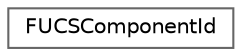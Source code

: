 digraph "Graphical Class Hierarchy"
{
 // INTERACTIVE_SVG=YES
 // LATEX_PDF_SIZE
  bgcolor="transparent";
  edge [fontname=Helvetica,fontsize=10,labelfontname=Helvetica,labelfontsize=10];
  node [fontname=Helvetica,fontsize=10,shape=box,height=0.2,width=0.4];
  rankdir="LR";
  Node0 [id="Node000000",label="FUCSComponentId",height=0.2,width=0.4,color="grey40", fillcolor="white", style="filled",URL="$d7/db5/structFUCSComponentId.html",tooltip=" "];
}
